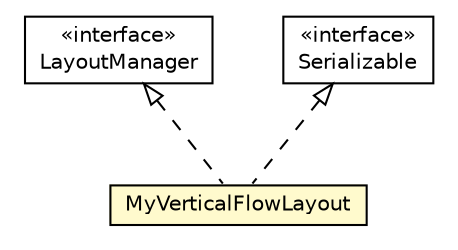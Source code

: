 #!/usr/local/bin/dot
#
# Class diagram 
# Generated by UMLGraph version R5_6-24-gf6e263 (http://www.umlgraph.org/)
#

digraph G {
	edge [fontname="Helvetica",fontsize=10,labelfontname="Helvetica",labelfontsize=10];
	node [fontname="Helvetica",fontsize=10,shape=plaintext];
	nodesep=0.25;
	ranksep=0.5;
	// org.universAAL.ui.handler.gui.swing.classic.MyVerticalFlowLayout
	c5691801 [label=<<table title="org.universAAL.ui.handler.gui.swing.classic.MyVerticalFlowLayout" border="0" cellborder="1" cellspacing="0" cellpadding="2" port="p" bgcolor="lemonChiffon" href="./MyVerticalFlowLayout.html">
		<tr><td><table border="0" cellspacing="0" cellpadding="1">
<tr><td align="center" balign="center"> MyVerticalFlowLayout </td></tr>
		</table></td></tr>
		</table>>, URL="./MyVerticalFlowLayout.html", fontname="Helvetica", fontcolor="black", fontsize=10.0];
	//org.universAAL.ui.handler.gui.swing.classic.MyVerticalFlowLayout implements java.awt.LayoutManager
	c5692328:p -> c5691801:p [dir=back,arrowtail=empty,style=dashed];
	//org.universAAL.ui.handler.gui.swing.classic.MyVerticalFlowLayout implements java.io.Serializable
	c5692329:p -> c5691801:p [dir=back,arrowtail=empty,style=dashed];
	// java.io.Serializable
	c5692329 [label=<<table title="java.io.Serializable" border="0" cellborder="1" cellspacing="0" cellpadding="2" port="p" href="http://java.sun.com/j2se/1.4.2/docs/api/java/io/Serializable.html">
		<tr><td><table border="0" cellspacing="0" cellpadding="1">
<tr><td align="center" balign="center"> &#171;interface&#187; </td></tr>
<tr><td align="center" balign="center"> Serializable </td></tr>
		</table></td></tr>
		</table>>, URL="http://java.sun.com/j2se/1.4.2/docs/api/java/io/Serializable.html", fontname="Helvetica", fontcolor="black", fontsize=10.0];
	// java.awt.LayoutManager
	c5692328 [label=<<table title="java.awt.LayoutManager" border="0" cellborder="1" cellspacing="0" cellpadding="2" port="p" href="http://java.sun.com/j2se/1.4.2/docs/api/java/awt/LayoutManager.html">
		<tr><td><table border="0" cellspacing="0" cellpadding="1">
<tr><td align="center" balign="center"> &#171;interface&#187; </td></tr>
<tr><td align="center" balign="center"> LayoutManager </td></tr>
		</table></td></tr>
		</table>>, URL="http://java.sun.com/j2se/1.4.2/docs/api/java/awt/LayoutManager.html", fontname="Helvetica", fontcolor="black", fontsize=10.0];
}

